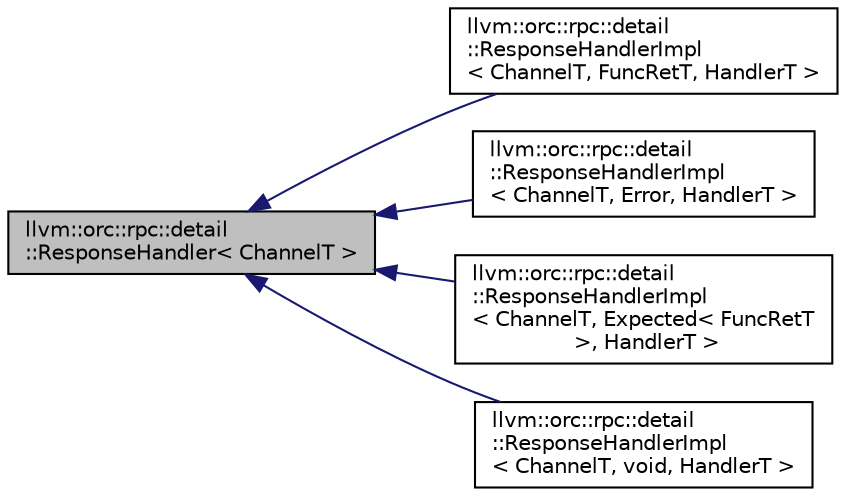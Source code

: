 digraph "llvm::orc::rpc::detail::ResponseHandler&lt; ChannelT &gt;"
{
 // LATEX_PDF_SIZE
  bgcolor="transparent";
  edge [fontname="Helvetica",fontsize="10",labelfontname="Helvetica",labelfontsize="10"];
  node [fontname="Helvetica",fontsize="10",shape="box"];
  rankdir="LR";
  Node1 [label="llvm::orc::rpc::detail\l::ResponseHandler\< ChannelT \>",height=0.2,width=0.4,color="black", fillcolor="grey75", style="filled", fontcolor="black",tooltip=" "];
  Node1 -> Node2 [dir="back",color="midnightblue",fontsize="10",style="solid",fontname="Helvetica"];
  Node2 [label="llvm::orc::rpc::detail\l::ResponseHandlerImpl\l\< ChannelT, FuncRetT, HandlerT \>",height=0.2,width=0.4,color="black",URL="$classllvm_1_1orc_1_1rpc_1_1detail_1_1ResponseHandlerImpl.html",tooltip=" "];
  Node1 -> Node3 [dir="back",color="midnightblue",fontsize="10",style="solid",fontname="Helvetica"];
  Node3 [label="llvm::orc::rpc::detail\l::ResponseHandlerImpl\l\< ChannelT, Error, HandlerT \>",height=0.2,width=0.4,color="black",URL="$classllvm_1_1orc_1_1rpc_1_1detail_1_1ResponseHandlerImpl_3_01ChannelT_00_01Error_00_01HandlerT_01_4.html",tooltip=" "];
  Node1 -> Node4 [dir="back",color="midnightblue",fontsize="10",style="solid",fontname="Helvetica"];
  Node4 [label="llvm::orc::rpc::detail\l::ResponseHandlerImpl\l\< ChannelT, Expected\< FuncRetT\l \>, HandlerT \>",height=0.2,width=0.4,color="black",URL="$classllvm_1_1orc_1_1rpc_1_1detail_1_1ResponseHandlerImpl_3_01ChannelT_00_01Expected_3_01FuncRetT_01_4_00_01HandlerT_01_4.html",tooltip=" "];
  Node1 -> Node5 [dir="back",color="midnightblue",fontsize="10",style="solid",fontname="Helvetica"];
  Node5 [label="llvm::orc::rpc::detail\l::ResponseHandlerImpl\l\< ChannelT, void, HandlerT \>",height=0.2,width=0.4,color="black",URL="$classllvm_1_1orc_1_1rpc_1_1detail_1_1ResponseHandlerImpl_3_01ChannelT_00_01void_00_01HandlerT_01_4.html",tooltip=" "];
}
